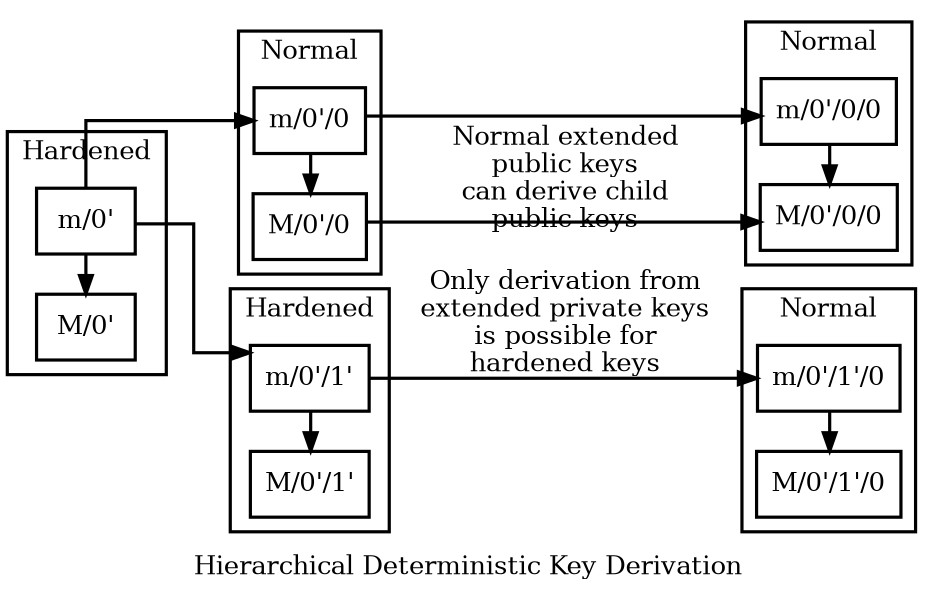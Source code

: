 digraph extended {

size=6.25;
rankdir=LR;
penwidth=1.75;
node [ penwidth = 1.75, shape = "box" ];
edge [ penwidth = 1.75, style = "axeed" ];
nodesep=0.15;
splines = ortho;
ranksep = 0.70;


subgraph cluster_0p {
    m0p [ label = "m/0'" ];
    M0p [ label = "M/0'" ];
    m0p -> M0p [ constraint = false ];

    label = "Hardened"
}


// DEPTH 1
subgraph cluster_0p_0 {
    m0p_0 [ label = "m/0'/0" ];
    M0p_0 [ label = "M/0'/0" ];
    m0p_0 -> M0p_0 [ constraint = false ];

    label = "Normal"
}

subgraph cluster_0p_1p {
    m0p_1p [ label = "m/0'/1'" ];
    M0p_1p [ label = "M/0'/1'" ];
    m0p_1p -> M0p_1p [ constraint = false ];

    label = "Hardened";
}

subgraph cluster_0p_0_0 {
    m0p_0_0 [ label = "m/0'/0/0" ];
    M0p_0_0 [ label = "M/0'/0/0" ];
    m0p_0_0 -> M0p_0_0 [ constraint = false ];

    label = "Normal"
}

subgraph cluster_0p_1p_0 {
    m0p_1p_0 [ label = "m/0'/1'/0" ];
    M0p_1p_0 [ label = "M/0'/1'/0" ];
    m0p_1p_0 -> M0p_1p_0 [ constraint = false ];

    label = "Normal"
}


m0p -> m0p_0;
m0p -> m0p_1p;

m0p_0 -> m0p_0_0;
M0p_0 -> M0p_0_0 [ label = "Normal extended\npublic keys\ncan derive child\npublic keys" ];
m0p_1p -> m0p_1p_0 [ label = "Only derivation from\nextended private keys\nis possible for\nhardened keys" ];


label = "Hierarchical Deterministic Key Derivation"

}
